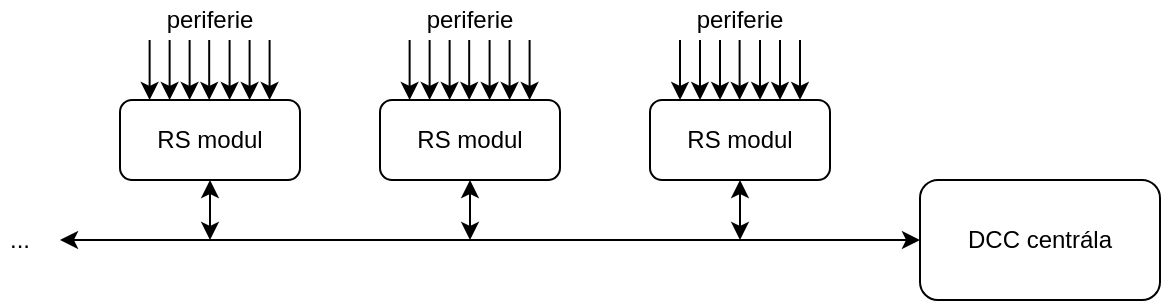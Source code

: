<mxfile version="14.6.6" type="device"><diagram id="rF8JAuq-S6X5jLUOuZzv" name="Page-1"><mxGraphModel dx="981" dy="652" grid="1" gridSize="10" guides="1" tooltips="1" connect="1" arrows="1" fold="1" page="1" pageScale="1" pageWidth="850" pageHeight="1100" math="0" shadow="0"><root><mxCell id="0"/><mxCell id="1" parent="0"/><mxCell id="GFdBHZpVrXuV0OocXOg8-53" style="edgeStyle=orthogonalEdgeStyle;rounded=0;orthogonalLoop=1;jettySize=auto;html=1;startArrow=classic;startFill=1;endArrow=classic;endFill=1;" edge="1" parent="1" source="GFdBHZpVrXuV0OocXOg8-1"><mxGeometry relative="1" as="geometry"><mxPoint x="130" y="560" as="targetPoint"/></mxGeometry></mxCell><mxCell id="GFdBHZpVrXuV0OocXOg8-1" value="DCC centrála" style="rounded=1;whiteSpace=wrap;html=1;" vertex="1" parent="1"><mxGeometry x="560" y="530" width="120" height="60" as="geometry"/></mxCell><mxCell id="GFdBHZpVrXuV0OocXOg8-56" style="edgeStyle=orthogonalEdgeStyle;rounded=0;orthogonalLoop=1;jettySize=auto;html=1;startArrow=classic;startFill=1;endArrow=classic;endFill=1;" edge="1" parent="1" source="GFdBHZpVrXuV0OocXOg8-2"><mxGeometry relative="1" as="geometry"><mxPoint x="470" y="560" as="targetPoint"/></mxGeometry></mxCell><mxCell id="GFdBHZpVrXuV0OocXOg8-2" value="RS modul" style="rounded=1;whiteSpace=wrap;html=1;" vertex="1" parent="1"><mxGeometry x="425" y="490" width="90" height="40" as="geometry"/></mxCell><mxCell id="GFdBHZpVrXuV0OocXOg8-55" style="edgeStyle=orthogonalEdgeStyle;rounded=0;orthogonalLoop=1;jettySize=auto;html=1;startArrow=classic;startFill=1;endArrow=classic;endFill=1;" edge="1" parent="1" source="GFdBHZpVrXuV0OocXOg8-4"><mxGeometry relative="1" as="geometry"><mxPoint x="335" y="560" as="targetPoint"/></mxGeometry></mxCell><mxCell id="GFdBHZpVrXuV0OocXOg8-4" value="RS modul" style="rounded=1;whiteSpace=wrap;html=1;" vertex="1" parent="1"><mxGeometry x="290" y="490" width="90" height="40" as="geometry"/></mxCell><mxCell id="GFdBHZpVrXuV0OocXOg8-54" style="edgeStyle=orthogonalEdgeStyle;rounded=0;orthogonalLoop=1;jettySize=auto;html=1;startArrow=classic;startFill=1;endArrow=classic;endFill=1;" edge="1" parent="1" source="GFdBHZpVrXuV0OocXOg8-5"><mxGeometry relative="1" as="geometry"><mxPoint x="205" y="560" as="targetPoint"/></mxGeometry></mxCell><mxCell id="GFdBHZpVrXuV0OocXOg8-5" value="RS modul" style="rounded=1;whiteSpace=wrap;html=1;" vertex="1" parent="1"><mxGeometry x="160" y="490" width="90" height="40" as="geometry"/></mxCell><mxCell id="GFdBHZpVrXuV0OocXOg8-11" value="..." style="text;html=1;strokeColor=none;fillColor=none;align=center;verticalAlign=middle;whiteSpace=wrap;rounded=0;" vertex="1" parent="1"><mxGeometry x="100" y="550" width="20" height="20" as="geometry"/></mxCell><mxCell id="GFdBHZpVrXuV0OocXOg8-13" value="" style="endArrow=classic;html=1;entryX=0.389;entryY=0;entryDx=0;entryDy=0;entryPerimeter=0;" edge="1" parent="1" target="GFdBHZpVrXuV0OocXOg8-2"><mxGeometry width="50" height="50" relative="1" as="geometry"><mxPoint x="460" y="460" as="sourcePoint"/><mxPoint x="460" y="480" as="targetPoint"/></mxGeometry></mxCell><mxCell id="GFdBHZpVrXuV0OocXOg8-15" value="" style="endArrow=classic;html=1;entryX=0.389;entryY=0;entryDx=0;entryDy=0;entryPerimeter=0;" edge="1" parent="1"><mxGeometry width="50" height="50" relative="1" as="geometry"><mxPoint x="469.8" y="460" as="sourcePoint"/><mxPoint x="469.81" y="490" as="targetPoint"/></mxGeometry></mxCell><mxCell id="GFdBHZpVrXuV0OocXOg8-16" value="" style="endArrow=classic;html=1;" edge="1" parent="1"><mxGeometry width="50" height="50" relative="1" as="geometry"><mxPoint x="480" y="460" as="sourcePoint"/><mxPoint x="480" y="490" as="targetPoint"/></mxGeometry></mxCell><mxCell id="GFdBHZpVrXuV0OocXOg8-17" value="" style="endArrow=classic;html=1;" edge="1" parent="1"><mxGeometry width="50" height="50" relative="1" as="geometry"><mxPoint x="490" y="460" as="sourcePoint"/><mxPoint x="490" y="490" as="targetPoint"/></mxGeometry></mxCell><mxCell id="GFdBHZpVrXuV0OocXOg8-18" value="" style="endArrow=classic;html=1;" edge="1" parent="1"><mxGeometry width="50" height="50" relative="1" as="geometry"><mxPoint x="500" y="460" as="sourcePoint"/><mxPoint x="500" y="490" as="targetPoint"/></mxGeometry></mxCell><mxCell id="GFdBHZpVrXuV0OocXOg8-20" value="" style="endArrow=classic;html=1;entryX=0.389;entryY=0;entryDx=0;entryDy=0;entryPerimeter=0;" edge="1" parent="1"><mxGeometry width="50" height="50" relative="1" as="geometry"><mxPoint x="450" y="460" as="sourcePoint"/><mxPoint x="450.01" y="490" as="targetPoint"/></mxGeometry></mxCell><mxCell id="GFdBHZpVrXuV0OocXOg8-21" value="" style="endArrow=classic;html=1;entryX=0.389;entryY=0;entryDx=0;entryDy=0;entryPerimeter=0;" edge="1" parent="1"><mxGeometry width="50" height="50" relative="1" as="geometry"><mxPoint x="440" y="460" as="sourcePoint"/><mxPoint x="440.01" y="490" as="targetPoint"/></mxGeometry></mxCell><mxCell id="GFdBHZpVrXuV0OocXOg8-23" value="" style="endArrow=classic;html=1;entryX=0.389;entryY=0;entryDx=0;entryDy=0;entryPerimeter=0;" edge="1" parent="1"><mxGeometry width="50" height="50" relative="1" as="geometry"><mxPoint x="324.8" y="460" as="sourcePoint"/><mxPoint x="324.81" y="490" as="targetPoint"/></mxGeometry></mxCell><mxCell id="GFdBHZpVrXuV0OocXOg8-24" value="" style="endArrow=classic;html=1;entryX=0.389;entryY=0;entryDx=0;entryDy=0;entryPerimeter=0;" edge="1" parent="1"><mxGeometry width="50" height="50" relative="1" as="geometry"><mxPoint x="334.6" y="460" as="sourcePoint"/><mxPoint x="334.61" y="490" as="targetPoint"/></mxGeometry></mxCell><mxCell id="GFdBHZpVrXuV0OocXOg8-25" value="" style="endArrow=classic;html=1;" edge="1" parent="1"><mxGeometry width="50" height="50" relative="1" as="geometry"><mxPoint x="344.8" y="460" as="sourcePoint"/><mxPoint x="344.8" y="490" as="targetPoint"/></mxGeometry></mxCell><mxCell id="GFdBHZpVrXuV0OocXOg8-26" value="" style="endArrow=classic;html=1;" edge="1" parent="1"><mxGeometry width="50" height="50" relative="1" as="geometry"><mxPoint x="354.8" y="460" as="sourcePoint"/><mxPoint x="354.8" y="490" as="targetPoint"/></mxGeometry></mxCell><mxCell id="GFdBHZpVrXuV0OocXOg8-27" value="" style="endArrow=classic;html=1;" edge="1" parent="1"><mxGeometry width="50" height="50" relative="1" as="geometry"><mxPoint x="364.8" y="460" as="sourcePoint"/><mxPoint x="364.8" y="490" as="targetPoint"/></mxGeometry></mxCell><mxCell id="GFdBHZpVrXuV0OocXOg8-29" value="" style="endArrow=classic;html=1;entryX=0.389;entryY=0;entryDx=0;entryDy=0;entryPerimeter=0;" edge="1" parent="1"><mxGeometry width="50" height="50" relative="1" as="geometry"><mxPoint x="314.8" y="460" as="sourcePoint"/><mxPoint x="314.81" y="490" as="targetPoint"/></mxGeometry></mxCell><mxCell id="GFdBHZpVrXuV0OocXOg8-30" value="" style="endArrow=classic;html=1;entryX=0.389;entryY=0;entryDx=0;entryDy=0;entryPerimeter=0;" edge="1" parent="1"><mxGeometry width="50" height="50" relative="1" as="geometry"><mxPoint x="304.8" y="460" as="sourcePoint"/><mxPoint x="304.81" y="490" as="targetPoint"/></mxGeometry></mxCell><mxCell id="GFdBHZpVrXuV0OocXOg8-32" value="" style="endArrow=classic;html=1;entryX=0.389;entryY=0;entryDx=0;entryDy=0;entryPerimeter=0;" edge="1" parent="1"><mxGeometry width="50" height="50" relative="1" as="geometry"><mxPoint x="194.8" y="460" as="sourcePoint"/><mxPoint x="194.81" y="490" as="targetPoint"/></mxGeometry></mxCell><mxCell id="GFdBHZpVrXuV0OocXOg8-33" value="" style="endArrow=classic;html=1;entryX=0.389;entryY=0;entryDx=0;entryDy=0;entryPerimeter=0;" edge="1" parent="1"><mxGeometry width="50" height="50" relative="1" as="geometry"><mxPoint x="204.6" y="460" as="sourcePoint"/><mxPoint x="204.61" y="490" as="targetPoint"/></mxGeometry></mxCell><mxCell id="GFdBHZpVrXuV0OocXOg8-34" value="" style="endArrow=classic;html=1;" edge="1" parent="1"><mxGeometry width="50" height="50" relative="1" as="geometry"><mxPoint x="214.8" y="460" as="sourcePoint"/><mxPoint x="214.8" y="490" as="targetPoint"/></mxGeometry></mxCell><mxCell id="GFdBHZpVrXuV0OocXOg8-35" value="" style="endArrow=classic;html=1;" edge="1" parent="1"><mxGeometry width="50" height="50" relative="1" as="geometry"><mxPoint x="224.8" y="460" as="sourcePoint"/><mxPoint x="224.8" y="490" as="targetPoint"/></mxGeometry></mxCell><mxCell id="GFdBHZpVrXuV0OocXOg8-36" value="" style="endArrow=classic;html=1;" edge="1" parent="1"><mxGeometry width="50" height="50" relative="1" as="geometry"><mxPoint x="234.8" y="460" as="sourcePoint"/><mxPoint x="234.8" y="490" as="targetPoint"/></mxGeometry></mxCell><mxCell id="GFdBHZpVrXuV0OocXOg8-38" value="" style="endArrow=classic;html=1;entryX=0.389;entryY=0;entryDx=0;entryDy=0;entryPerimeter=0;" edge="1" parent="1"><mxGeometry width="50" height="50" relative="1" as="geometry"><mxPoint x="184.8" y="460" as="sourcePoint"/><mxPoint x="184.81" y="490" as="targetPoint"/></mxGeometry></mxCell><mxCell id="GFdBHZpVrXuV0OocXOg8-39" value="" style="endArrow=classic;html=1;entryX=0.389;entryY=0;entryDx=0;entryDy=0;entryPerimeter=0;" edge="1" parent="1"><mxGeometry width="50" height="50" relative="1" as="geometry"><mxPoint x="174.8" y="460" as="sourcePoint"/><mxPoint x="174.81" y="490" as="targetPoint"/></mxGeometry></mxCell><mxCell id="GFdBHZpVrXuV0OocXOg8-41" value="periferie" style="text;html=1;strokeColor=none;fillColor=none;align=center;verticalAlign=middle;whiteSpace=wrap;rounded=0;" vertex="1" parent="1"><mxGeometry x="440" y="440" width="60" height="20" as="geometry"/></mxCell><mxCell id="GFdBHZpVrXuV0OocXOg8-51" value="periferie" style="text;html=1;strokeColor=none;fillColor=none;align=center;verticalAlign=middle;whiteSpace=wrap;rounded=0;" vertex="1" parent="1"><mxGeometry x="305" y="440" width="60" height="20" as="geometry"/></mxCell><mxCell id="GFdBHZpVrXuV0OocXOg8-52" value="periferie" style="text;html=1;strokeColor=none;fillColor=none;align=center;verticalAlign=middle;whiteSpace=wrap;rounded=0;" vertex="1" parent="1"><mxGeometry x="175" y="440" width="60" height="20" as="geometry"/></mxCell></root></mxGraphModel></diagram></mxfile>